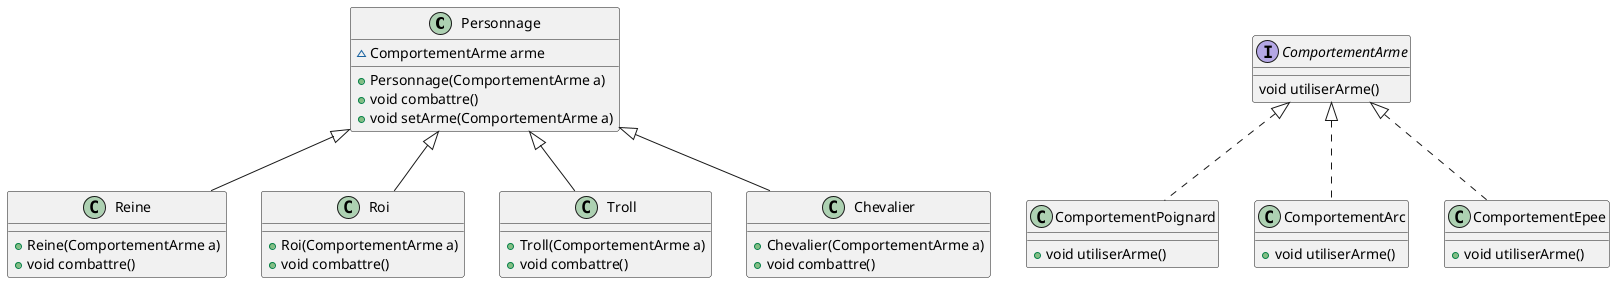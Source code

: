@startuml
abstract class Personnage [[java:appli.Personnage]] {
	~ComportementArme arme
	+Personnage(ComportementArme a)
	+void combattre()
	+void setArme(ComportementArme a)
}

class Reine [[java:appli.Reine]] {
	+Reine(ComportementArme a)
	+void combattre()
}
class Personnage [[java:appli.Personnage]] {
}
Personnage <|-- Reine

class Roi [[java:appli.Roi]] {
	+Roi(ComportementArme a)
	+void combattre()
}
class Personnage [[java:appli.Personnage]] {
}
Personnage <|-- Roi

class Troll [[java:appli.Troll]] {
	+Troll(ComportementArme a)
	+void combattre()
}
class Personnage [[java:appli.Personnage]] {
}
Personnage <|-- Troll

class Chevalier [[java:appli.Chevalier]] {
	+Chevalier(ComportementArme a)
	+void combattre()
}
class Personnage [[java:appli.Personnage]] {
}
Personnage <|-- Chevalier

interface ComportementArme [[java:behaviors.ComportementArme]] {
	void utiliserArme()
}

class ComportementPoignard [[java:behaviors.Poignard.ComportementPoignard]] {
	+void utiliserArme()
}
interface ComportementArme [[java:behaviors.ComportementArme]] {
}
ComportementArme <|.. ComportementPoignard

class ComportementArc [[java:behaviors.Arc.ComportementArc]] {
	+void utiliserArme()
}
interface ComportementArme [[java:behaviors.ComportementArme]] {
}
ComportementArme <|.. ComportementArc

class ComportementEpee [[java:behaviors.Epee.ComportementEpee]] {
	+void utiliserArme()
}
interface ComportementArme [[java:behaviors.ComportementArme]] {
}
ComportementArme <|.. ComportementEpee
@enduml